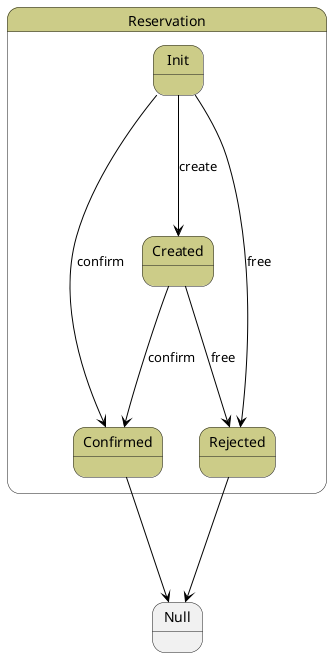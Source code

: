 @startuml



state Reservation #cccc88 {

    state Init #cccc88 {
    }

    state Created #cccc88 {
    }

    state Confirmed #cccc88 {
    }

    state Rejected #cccc88 {
    }




Init -[#black]--> Created : create

Init -[#black]--> Confirmed : confirm

Init -[#black]--> Rejected : free

Created -[#black]--> Confirmed : confirm

Created -[#black]--> Rejected : free

}

 
 Confirmed -[#black]--> Null
 
 
 Rejected -[#black]--> Null
 

@enduml
